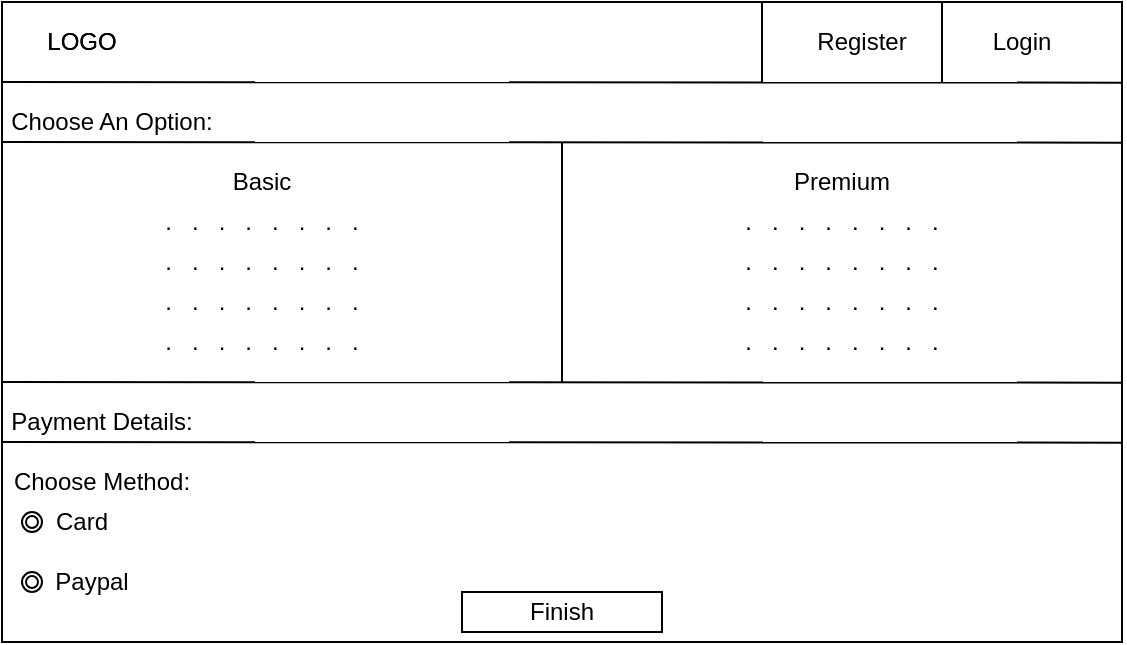 <mxfile version="13.0.2" type="device"><diagram id="3V9UdxNwh1rzFDZtQjWN" name="Page-1"><mxGraphModel dx="1022" dy="420" grid="1" gridSize="10" guides="1" tooltips="1" connect="1" arrows="1" fold="1" page="1" pageScale="1" pageWidth="827" pageHeight="1169" math="0" shadow="0"><root><mxCell id="0"/><mxCell id="1" parent="0"/><mxCell id="5WTob6irXs2WvF5uHMCh-1" value="" style="rounded=0;whiteSpace=wrap;html=1;" vertex="1" parent="1"><mxGeometry x="40" y="40" width="560" height="320" as="geometry"/></mxCell><mxCell id="5WTob6irXs2WvF5uHMCh-2" value="" style="endArrow=none;html=1;entryX=1;entryY=0.126;entryDx=0;entryDy=0;entryPerimeter=0;" edge="1" parent="1"><mxGeometry width="50" height="50" relative="1" as="geometry"><mxPoint x="40" y="80" as="sourcePoint"/><mxPoint x="600" y="80.32" as="targetPoint"/></mxGeometry></mxCell><mxCell id="5WTob6irXs2WvF5uHMCh-3" value="" style="endArrow=none;html=1;entryX=1;entryY=0.126;entryDx=0;entryDy=0;entryPerimeter=0;" edge="1" parent="1"><mxGeometry width="50" height="50" relative="1" as="geometry"><mxPoint x="40" y="110" as="sourcePoint"/><mxPoint x="600" y="110.32" as="targetPoint"/></mxGeometry></mxCell><mxCell id="5WTob6irXs2WvF5uHMCh-4" value="" style="endArrow=none;html=1;entryX=1;entryY=0.126;entryDx=0;entryDy=0;entryPerimeter=0;" edge="1" parent="1"><mxGeometry width="50" height="50" relative="1" as="geometry"><mxPoint x="40" y="260" as="sourcePoint"/><mxPoint x="600" y="260.32" as="targetPoint"/></mxGeometry></mxCell><mxCell id="5WTob6irXs2WvF5uHMCh-5" value="" style="endArrow=none;html=1;entryX=1;entryY=0.126;entryDx=0;entryDy=0;entryPerimeter=0;" edge="1" parent="1"><mxGeometry width="50" height="50" relative="1" as="geometry"><mxPoint x="40" y="230" as="sourcePoint"/><mxPoint x="600" y="230.32" as="targetPoint"/></mxGeometry></mxCell><mxCell id="5WTob6irXs2WvF5uHMCh-7" value="" style="endArrow=none;html=1;" edge="1" parent="1"><mxGeometry width="50" height="50" relative="1" as="geometry"><mxPoint x="320" y="230" as="sourcePoint"/><mxPoint x="320" y="110" as="targetPoint"/></mxGeometry></mxCell><mxCell id="5WTob6irXs2WvF5uHMCh-8" value="LOGO" style="text;html=1;strokeColor=none;fillColor=none;align=center;verticalAlign=middle;whiteSpace=wrap;rounded=0;" vertex="1" parent="1"><mxGeometry x="60" y="50" width="40" height="20" as="geometry"/></mxCell><mxCell id="5WTob6irXs2WvF5uHMCh-9" value="LOGO" style="text;html=1;strokeColor=none;fillColor=none;align=center;verticalAlign=middle;whiteSpace=wrap;rounded=0;" vertex="1" parent="1"><mxGeometry x="60" y="50" width="40" height="20" as="geometry"/></mxCell><mxCell id="5WTob6irXs2WvF5uHMCh-10" value="Register" style="text;html=1;strokeColor=none;fillColor=none;align=center;verticalAlign=middle;whiteSpace=wrap;rounded=0;" vertex="1" parent="1"><mxGeometry x="450" y="50" width="40" height="20" as="geometry"/></mxCell><mxCell id="5WTob6irXs2WvF5uHMCh-11" value="Login" style="text;html=1;strokeColor=none;fillColor=none;align=center;verticalAlign=middle;whiteSpace=wrap;rounded=0;" vertex="1" parent="1"><mxGeometry x="530" y="50" width="40" height="20" as="geometry"/></mxCell><mxCell id="5WTob6irXs2WvF5uHMCh-12" value="" style="endArrow=none;html=1;" edge="1" parent="1"><mxGeometry width="50" height="50" relative="1" as="geometry"><mxPoint x="420" y="80" as="sourcePoint"/><mxPoint x="420" y="40" as="targetPoint"/></mxGeometry></mxCell><mxCell id="5WTob6irXs2WvF5uHMCh-13" value="" style="endArrow=none;html=1;" edge="1" parent="1"><mxGeometry width="50" height="50" relative="1" as="geometry"><mxPoint x="510" y="80" as="sourcePoint"/><mxPoint x="510" y="40" as="targetPoint"/></mxGeometry></mxCell><mxCell id="5WTob6irXs2WvF5uHMCh-14" value="Choose An Option:" style="text;html=1;strokeColor=none;fillColor=none;align=center;verticalAlign=middle;whiteSpace=wrap;rounded=0;" vertex="1" parent="1"><mxGeometry x="40" y="90" width="110" height="20" as="geometry"/></mxCell><mxCell id="5WTob6irXs2WvF5uHMCh-15" value="Basic" style="text;html=1;strokeColor=none;fillColor=none;align=center;verticalAlign=middle;whiteSpace=wrap;rounded=0;" vertex="1" parent="1"><mxGeometry x="150" y="120" width="40" height="20" as="geometry"/></mxCell><mxCell id="5WTob6irXs2WvF5uHMCh-18" value="Premium" style="text;html=1;strokeColor=none;fillColor=none;align=center;verticalAlign=middle;whiteSpace=wrap;rounded=0;" vertex="1" parent="1"><mxGeometry x="440" y="120" width="40" height="20" as="geometry"/></mxCell><mxCell id="5WTob6irXs2WvF5uHMCh-19" value=".&amp;nbsp; &amp;nbsp;.&amp;nbsp; &amp;nbsp;.&amp;nbsp; &amp;nbsp;.&amp;nbsp; &amp;nbsp;.&amp;nbsp; &amp;nbsp;.&amp;nbsp; &amp;nbsp;.&amp;nbsp; &amp;nbsp;." style="text;html=1;strokeColor=none;fillColor=none;align=center;verticalAlign=middle;whiteSpace=wrap;rounded=0;" vertex="1" parent="1"><mxGeometry x="110" y="140" width="120" height="20" as="geometry"/></mxCell><mxCell id="5WTob6irXs2WvF5uHMCh-20" value=".&amp;nbsp; &amp;nbsp;.&amp;nbsp; &amp;nbsp;.&amp;nbsp; &amp;nbsp;.&amp;nbsp; &amp;nbsp;.&amp;nbsp; &amp;nbsp;.&amp;nbsp; &amp;nbsp;.&amp;nbsp; &amp;nbsp;." style="text;html=1;strokeColor=none;fillColor=none;align=center;verticalAlign=middle;whiteSpace=wrap;rounded=0;" vertex="1" parent="1"><mxGeometry x="110" y="160" width="120" height="20" as="geometry"/></mxCell><mxCell id="5WTob6irXs2WvF5uHMCh-21" value=".&amp;nbsp; &amp;nbsp;.&amp;nbsp; &amp;nbsp;.&amp;nbsp; &amp;nbsp;.&amp;nbsp; &amp;nbsp;.&amp;nbsp; &amp;nbsp;.&amp;nbsp; &amp;nbsp;.&amp;nbsp; &amp;nbsp;." style="text;html=1;strokeColor=none;fillColor=none;align=center;verticalAlign=middle;whiteSpace=wrap;rounded=0;" vertex="1" parent="1"><mxGeometry x="110" y="180" width="120" height="20" as="geometry"/></mxCell><mxCell id="5WTob6irXs2WvF5uHMCh-25" value=".&amp;nbsp; &amp;nbsp;.&amp;nbsp; &amp;nbsp;.&amp;nbsp; &amp;nbsp;.&amp;nbsp; &amp;nbsp;.&amp;nbsp; &amp;nbsp;.&amp;nbsp; &amp;nbsp;.&amp;nbsp; &amp;nbsp;." style="text;html=1;strokeColor=none;fillColor=none;align=center;verticalAlign=middle;whiteSpace=wrap;rounded=0;" vertex="1" parent="1"><mxGeometry x="110" y="200" width="120" height="20" as="geometry"/></mxCell><mxCell id="5WTob6irXs2WvF5uHMCh-32" value=".&amp;nbsp; &amp;nbsp;.&amp;nbsp; &amp;nbsp;.&amp;nbsp; &amp;nbsp;.&amp;nbsp; &amp;nbsp;.&amp;nbsp; &amp;nbsp;.&amp;nbsp; &amp;nbsp;.&amp;nbsp; &amp;nbsp;." style="text;html=1;strokeColor=none;fillColor=none;align=center;verticalAlign=middle;whiteSpace=wrap;rounded=0;" vertex="1" parent="1"><mxGeometry x="400" y="200" width="120" height="20" as="geometry"/></mxCell><mxCell id="5WTob6irXs2WvF5uHMCh-33" value=".&amp;nbsp; &amp;nbsp;.&amp;nbsp; &amp;nbsp;.&amp;nbsp; &amp;nbsp;.&amp;nbsp; &amp;nbsp;.&amp;nbsp; &amp;nbsp;.&amp;nbsp; &amp;nbsp;.&amp;nbsp; &amp;nbsp;." style="text;html=1;strokeColor=none;fillColor=none;align=center;verticalAlign=middle;whiteSpace=wrap;rounded=0;" vertex="1" parent="1"><mxGeometry x="400" y="180" width="120" height="20" as="geometry"/></mxCell><mxCell id="5WTob6irXs2WvF5uHMCh-34" value=".&amp;nbsp; &amp;nbsp;.&amp;nbsp; &amp;nbsp;.&amp;nbsp; &amp;nbsp;.&amp;nbsp; &amp;nbsp;.&amp;nbsp; &amp;nbsp;.&amp;nbsp; &amp;nbsp;.&amp;nbsp; &amp;nbsp;." style="text;html=1;strokeColor=none;fillColor=none;align=center;verticalAlign=middle;whiteSpace=wrap;rounded=0;" vertex="1" parent="1"><mxGeometry x="400" y="140" width="120" height="20" as="geometry"/></mxCell><mxCell id="5WTob6irXs2WvF5uHMCh-35" value=".&amp;nbsp; &amp;nbsp;.&amp;nbsp; &amp;nbsp;.&amp;nbsp; &amp;nbsp;.&amp;nbsp; &amp;nbsp;.&amp;nbsp; &amp;nbsp;.&amp;nbsp; &amp;nbsp;.&amp;nbsp; &amp;nbsp;." style="text;html=1;strokeColor=none;fillColor=none;align=center;verticalAlign=middle;whiteSpace=wrap;rounded=0;" vertex="1" parent="1"><mxGeometry x="400" y="160" width="120" height="20" as="geometry"/></mxCell><mxCell id="5WTob6irXs2WvF5uHMCh-37" value="Payment Details:" style="text;html=1;strokeColor=none;fillColor=none;align=center;verticalAlign=middle;whiteSpace=wrap;rounded=0;" vertex="1" parent="1"><mxGeometry x="40" y="240" width="100" height="20" as="geometry"/></mxCell><mxCell id="5WTob6irXs2WvF5uHMCh-38" value="Choose Method:" style="text;html=1;strokeColor=none;fillColor=none;align=center;verticalAlign=middle;whiteSpace=wrap;rounded=0;" vertex="1" parent="1"><mxGeometry x="40" y="270" width="100" height="20" as="geometry"/></mxCell><mxCell id="5WTob6irXs2WvF5uHMCh-39" value="Card" style="text;html=1;strokeColor=none;fillColor=none;align=center;verticalAlign=middle;whiteSpace=wrap;rounded=0;" vertex="1" parent="1"><mxGeometry x="60" y="290" width="40" height="20" as="geometry"/></mxCell><mxCell id="5WTob6irXs2WvF5uHMCh-40" value="Paypal" style="text;html=1;strokeColor=none;fillColor=none;align=center;verticalAlign=middle;whiteSpace=wrap;rounded=0;" vertex="1" parent="1"><mxGeometry x="60" y="320" width="50" height="20" as="geometry"/></mxCell><mxCell id="5WTob6irXs2WvF5uHMCh-44" value="" style="ellipse;shape=doubleEllipse;whiteSpace=wrap;html=1;aspect=fixed;" vertex="1" parent="1"><mxGeometry x="50" y="295" width="10" height="10" as="geometry"/></mxCell><mxCell id="5WTob6irXs2WvF5uHMCh-45" value="" style="ellipse;shape=doubleEllipse;whiteSpace=wrap;html=1;aspect=fixed;" vertex="1" parent="1"><mxGeometry x="50" y="325" width="10" height="10" as="geometry"/></mxCell><mxCell id="5WTob6irXs2WvF5uHMCh-49" value="" style="rounded=0;whiteSpace=wrap;html=1;" vertex="1" parent="1"><mxGeometry x="270" y="335" width="100" height="20" as="geometry"/></mxCell><mxCell id="5WTob6irXs2WvF5uHMCh-50" value="Finish" style="text;html=1;strokeColor=none;fillColor=none;align=center;verticalAlign=middle;whiteSpace=wrap;rounded=0;" vertex="1" parent="1"><mxGeometry x="300" y="335" width="40" height="20" as="geometry"/></mxCell></root></mxGraphModel></diagram></mxfile>